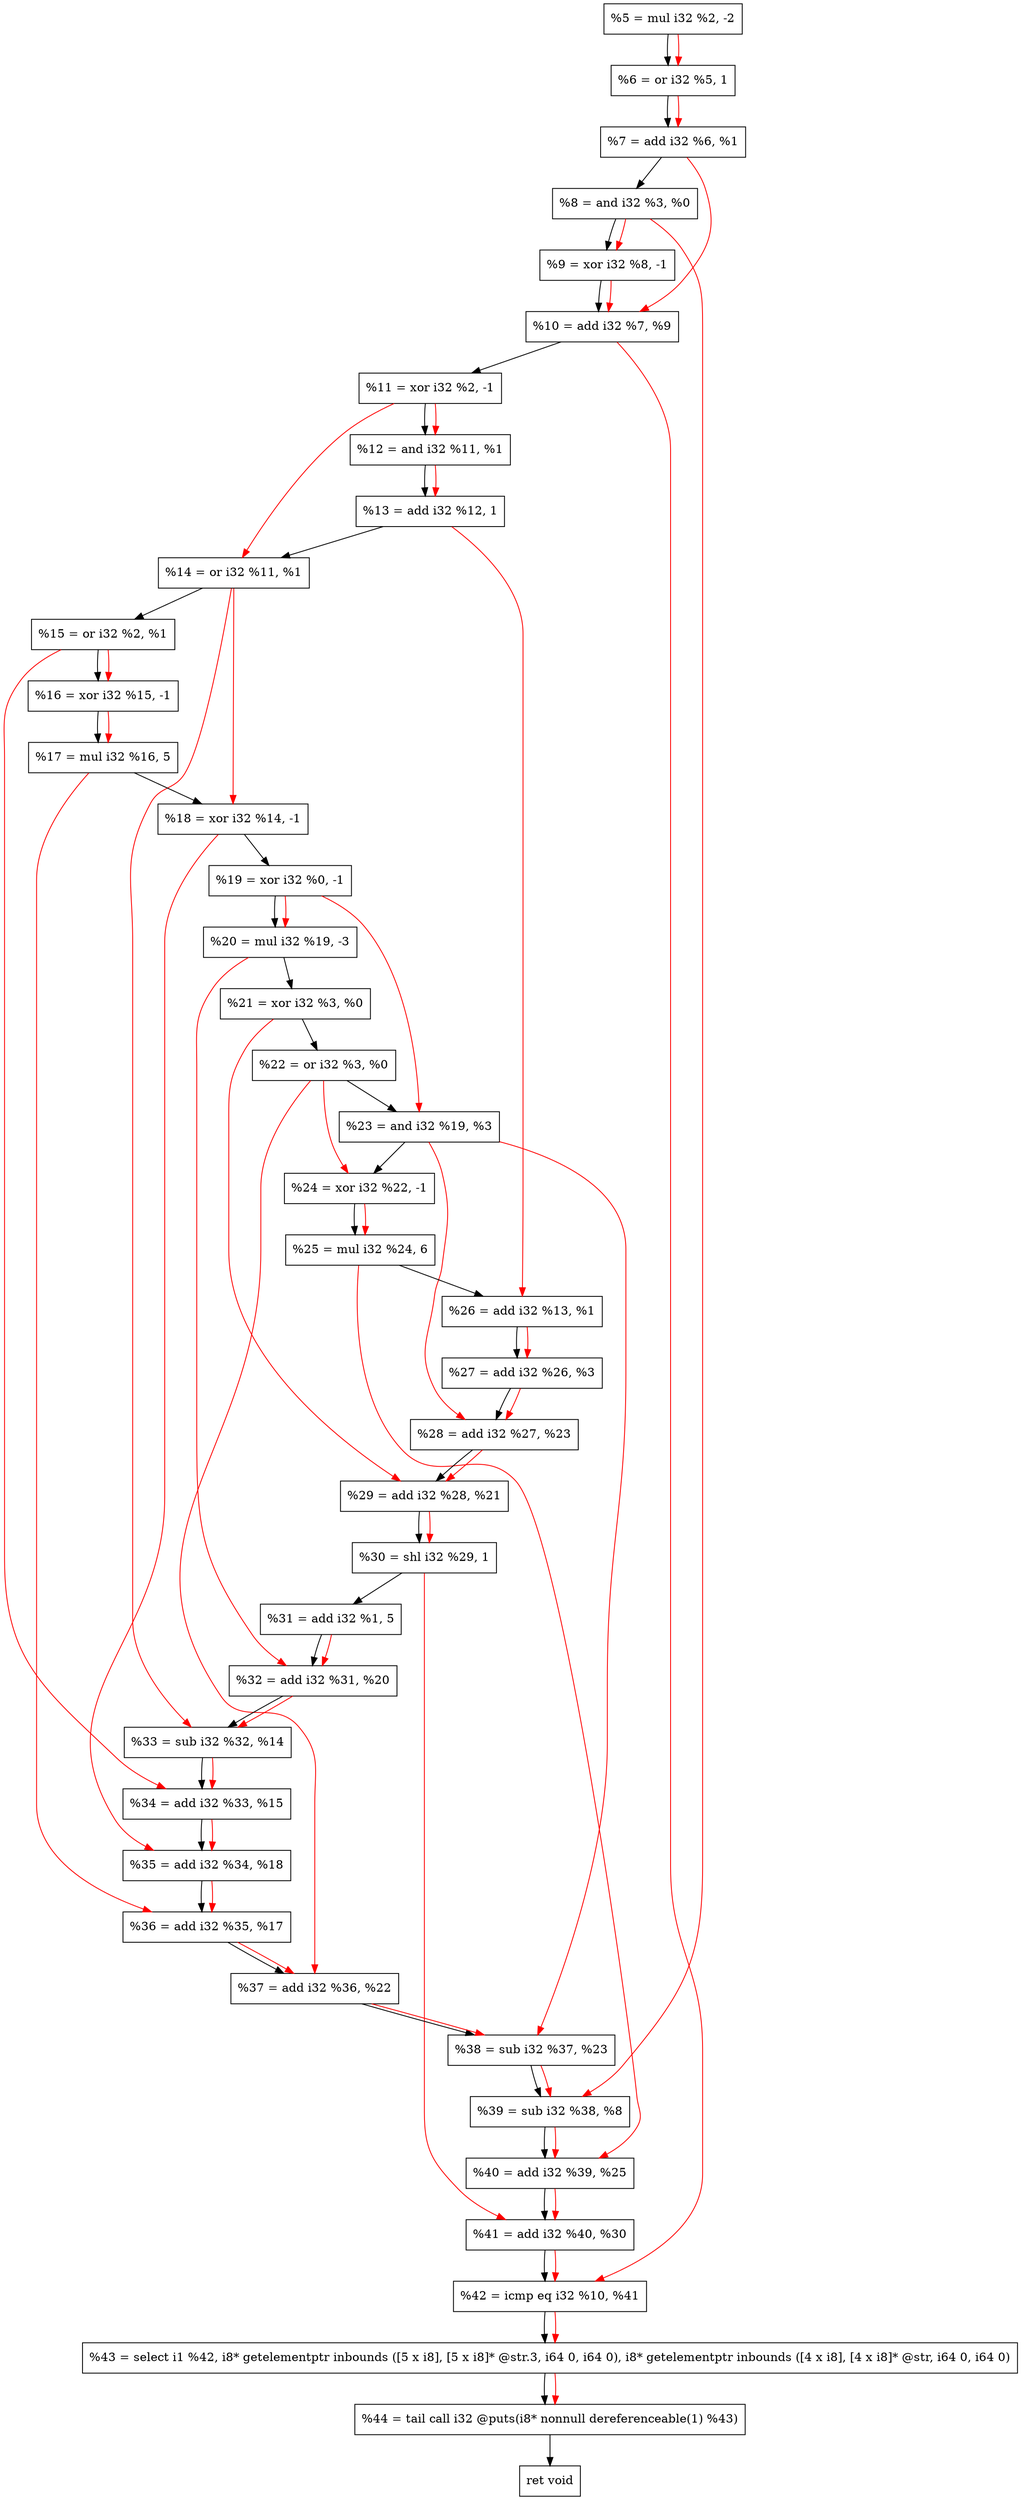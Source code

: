 digraph "DFG for'crackme' function" {
	Node0x208a0c0[shape=record, label="  %5 = mul i32 %2, -2"];
	Node0x208a160[shape=record, label="  %6 = or i32 %5, 1"];
	Node0x208a1d0[shape=record, label="  %7 = add i32 %6, %1"];
	Node0x208a240[shape=record, label="  %8 = and i32 %3, %0"];
	Node0x208a2e0[shape=record, label="  %9 = xor i32 %8, -1"];
	Node0x208a350[shape=record, label="  %10 = add i32 %7, %9"];
	Node0x208a3c0[shape=record, label="  %11 = xor i32 %2, -1"];
	Node0x208a430[shape=record, label="  %12 = and i32 %11, %1"];
	Node0x208a4a0[shape=record, label="  %13 = add i32 %12, 1"];
	Node0x208a510[shape=record, label="  %14 = or i32 %11, %1"];
	Node0x208a580[shape=record, label="  %15 = or i32 %2, %1"];
	Node0x208a5f0[shape=record, label="  %16 = xor i32 %15, -1"];
	Node0x208a690[shape=record, label="  %17 = mul i32 %16, 5"];
	Node0x208a700[shape=record, label="  %18 = xor i32 %14, -1"];
	Node0x208a770[shape=record, label="  %19 = xor i32 %0, -1"];
	Node0x208a810[shape=record, label="  %20 = mul i32 %19, -3"];
	Node0x208a880[shape=record, label="  %21 = xor i32 %3, %0"];
	Node0x208a8f0[shape=record, label="  %22 = or i32 %3, %0"];
	Node0x208a960[shape=record, label="  %23 = and i32 %19, %3"];
	Node0x208a9d0[shape=record, label="  %24 = xor i32 %22, -1"];
	Node0x208aa70[shape=record, label="  %25 = mul i32 %24, 6"];
	Node0x208aae0[shape=record, label="  %26 = add i32 %13, %1"];
	Node0x208ab50[shape=record, label="  %27 = add i32 %26, %3"];
	Node0x208abc0[shape=record, label="  %28 = add i32 %27, %23"];
	Node0x208ac30[shape=record, label="  %29 = add i32 %28, %21"];
	Node0x208aca0[shape=record, label="  %30 = shl i32 %29, 1"];
	Node0x208ad10[shape=record, label="  %31 = add i32 %1, 5"];
	Node0x208ad80[shape=record, label="  %32 = add i32 %31, %20"];
	Node0x208b000[shape=record, label="  %33 = sub i32 %32, %14"];
	Node0x208b070[shape=record, label="  %34 = add i32 %33, %15"];
	Node0x208b0e0[shape=record, label="  %35 = add i32 %34, %18"];
	Node0x208b150[shape=record, label="  %36 = add i32 %35, %17"];
	Node0x208b1c0[shape=record, label="  %37 = add i32 %36, %22"];
	Node0x208b230[shape=record, label="  %38 = sub i32 %37, %23"];
	Node0x208b2a0[shape=record, label="  %39 = sub i32 %38, %8"];
	Node0x208b310[shape=record, label="  %40 = add i32 %39, %25"];
	Node0x208b380[shape=record, label="  %41 = add i32 %40, %30"];
	Node0x208b3f0[shape=record, label="  %42 = icmp eq i32 %10, %41"];
	Node0x202a268[shape=record, label="  %43 = select i1 %42, i8* getelementptr inbounds ([5 x i8], [5 x i8]* @str.3, i64 0, i64 0), i8* getelementptr inbounds ([4 x i8], [4 x i8]* @str, i64 0, i64 0)"];
	Node0x208b890[shape=record, label="  %44 = tail call i32 @puts(i8* nonnull dereferenceable(1) %43)"];
	Node0x208b8e0[shape=record, label="  ret void"];
	Node0x208a0c0 -> Node0x208a160;
	Node0x208a160 -> Node0x208a1d0;
	Node0x208a1d0 -> Node0x208a240;
	Node0x208a240 -> Node0x208a2e0;
	Node0x208a2e0 -> Node0x208a350;
	Node0x208a350 -> Node0x208a3c0;
	Node0x208a3c0 -> Node0x208a430;
	Node0x208a430 -> Node0x208a4a0;
	Node0x208a4a0 -> Node0x208a510;
	Node0x208a510 -> Node0x208a580;
	Node0x208a580 -> Node0x208a5f0;
	Node0x208a5f0 -> Node0x208a690;
	Node0x208a690 -> Node0x208a700;
	Node0x208a700 -> Node0x208a770;
	Node0x208a770 -> Node0x208a810;
	Node0x208a810 -> Node0x208a880;
	Node0x208a880 -> Node0x208a8f0;
	Node0x208a8f0 -> Node0x208a960;
	Node0x208a960 -> Node0x208a9d0;
	Node0x208a9d0 -> Node0x208aa70;
	Node0x208aa70 -> Node0x208aae0;
	Node0x208aae0 -> Node0x208ab50;
	Node0x208ab50 -> Node0x208abc0;
	Node0x208abc0 -> Node0x208ac30;
	Node0x208ac30 -> Node0x208aca0;
	Node0x208aca0 -> Node0x208ad10;
	Node0x208ad10 -> Node0x208ad80;
	Node0x208ad80 -> Node0x208b000;
	Node0x208b000 -> Node0x208b070;
	Node0x208b070 -> Node0x208b0e0;
	Node0x208b0e0 -> Node0x208b150;
	Node0x208b150 -> Node0x208b1c0;
	Node0x208b1c0 -> Node0x208b230;
	Node0x208b230 -> Node0x208b2a0;
	Node0x208b2a0 -> Node0x208b310;
	Node0x208b310 -> Node0x208b380;
	Node0x208b380 -> Node0x208b3f0;
	Node0x208b3f0 -> Node0x202a268;
	Node0x202a268 -> Node0x208b890;
	Node0x208b890 -> Node0x208b8e0;
edge [color=red]
	Node0x208a0c0 -> Node0x208a160;
	Node0x208a160 -> Node0x208a1d0;
	Node0x208a240 -> Node0x208a2e0;
	Node0x208a1d0 -> Node0x208a350;
	Node0x208a2e0 -> Node0x208a350;
	Node0x208a3c0 -> Node0x208a430;
	Node0x208a430 -> Node0x208a4a0;
	Node0x208a3c0 -> Node0x208a510;
	Node0x208a580 -> Node0x208a5f0;
	Node0x208a5f0 -> Node0x208a690;
	Node0x208a510 -> Node0x208a700;
	Node0x208a770 -> Node0x208a810;
	Node0x208a770 -> Node0x208a960;
	Node0x208a8f0 -> Node0x208a9d0;
	Node0x208a9d0 -> Node0x208aa70;
	Node0x208a4a0 -> Node0x208aae0;
	Node0x208aae0 -> Node0x208ab50;
	Node0x208ab50 -> Node0x208abc0;
	Node0x208a960 -> Node0x208abc0;
	Node0x208abc0 -> Node0x208ac30;
	Node0x208a880 -> Node0x208ac30;
	Node0x208ac30 -> Node0x208aca0;
	Node0x208ad10 -> Node0x208ad80;
	Node0x208a810 -> Node0x208ad80;
	Node0x208ad80 -> Node0x208b000;
	Node0x208a510 -> Node0x208b000;
	Node0x208b000 -> Node0x208b070;
	Node0x208a580 -> Node0x208b070;
	Node0x208b070 -> Node0x208b0e0;
	Node0x208a700 -> Node0x208b0e0;
	Node0x208b0e0 -> Node0x208b150;
	Node0x208a690 -> Node0x208b150;
	Node0x208b150 -> Node0x208b1c0;
	Node0x208a8f0 -> Node0x208b1c0;
	Node0x208b1c0 -> Node0x208b230;
	Node0x208a960 -> Node0x208b230;
	Node0x208b230 -> Node0x208b2a0;
	Node0x208a240 -> Node0x208b2a0;
	Node0x208b2a0 -> Node0x208b310;
	Node0x208aa70 -> Node0x208b310;
	Node0x208b310 -> Node0x208b380;
	Node0x208aca0 -> Node0x208b380;
	Node0x208a350 -> Node0x208b3f0;
	Node0x208b380 -> Node0x208b3f0;
	Node0x208b3f0 -> Node0x202a268;
	Node0x202a268 -> Node0x208b890;
}
